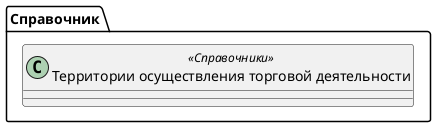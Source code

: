 ﻿@startuml ТерриторииОсуществленияТорговойДеятельности
'!include templates.wsd
'..\include templates.wsd
class Справочник.ТерриторииОсуществленияТорговойДеятельности as "Территории осуществления торговой деятельности" <<Справочники>>
{
}
@enduml
